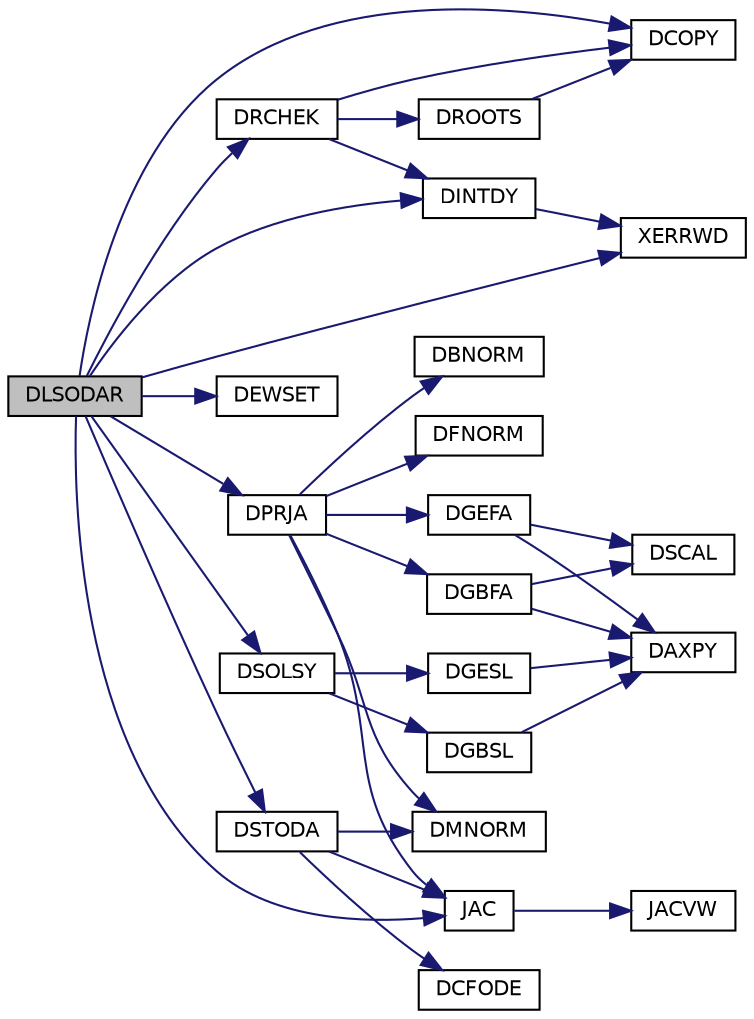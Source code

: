 digraph G
{
  edge [fontname="Helvetica",fontsize="10",labelfontname="Helvetica",labelfontsize="10"];
  node [fontname="Helvetica",fontsize="10",shape=record];
  rankdir=LR;
  Node1 [label="DLSODAR",height=0.2,width=0.4,color="black", fillcolor="grey75", style="filled" fontcolor="black"];
  Node1 -> Node2 [color="midnightblue",fontsize="10",style="solid",fontname="Helvetica"];
  Node2 [label="DCOPY",height=0.2,width=0.4,color="black", fillcolor="white", style="filled",URL="$opkda2_8f.html#a4bccdfd342c4859fb72167730096409d"];
  Node1 -> Node3 [color="midnightblue",fontsize="10",style="solid",fontname="Helvetica"];
  Node3 [label="DEWSET",height=0.2,width=0.4,color="black", fillcolor="white", style="filled",URL="$opkda1_8f.html#a7e2875635024f372ed49a93b0fd99767"];
  Node1 -> Node4 [color="midnightblue",fontsize="10",style="solid",fontname="Helvetica"];
  Node4 [label="DINTDY",height=0.2,width=0.4,color="black", fillcolor="white", style="filled",URL="$opkda1_8f.html#a884559759f834303a611b141c29c071b"];
  Node4 -> Node5 [color="midnightblue",fontsize="10",style="solid",fontname="Helvetica"];
  Node5 [label="XERRWD",height=0.2,width=0.4,color="black", fillcolor="white", style="filled",URL="$opkda2_8f.html#ac702022c449624bec062dbb09eccccd0"];
  Node1 -> Node6 [color="midnightblue",fontsize="10",style="solid",fontname="Helvetica"];
  Node6 [label="DPRJA",height=0.2,width=0.4,color="black", fillcolor="white", style="filled",URL="$opkda1_8f.html#a0f4c6b47dff20bf7db636df53aad9d9f"];
  Node6 -> Node7 [color="midnightblue",fontsize="10",style="solid",fontname="Helvetica"];
  Node7 [label="DBNORM",height=0.2,width=0.4,color="black", fillcolor="white", style="filled",URL="$opkda1_8f.html#ad8009a8b2caa8c51fcbe6692830de2e4"];
  Node6 -> Node8 [color="midnightblue",fontsize="10",style="solid",fontname="Helvetica"];
  Node8 [label="DFNORM",height=0.2,width=0.4,color="black", fillcolor="white", style="filled",URL="$opkda1_8f.html#af954234e205c5ab0fa82dfa5f8247425"];
  Node6 -> Node9 [color="midnightblue",fontsize="10",style="solid",fontname="Helvetica"];
  Node9 [label="DGBFA",height=0.2,width=0.4,color="black", fillcolor="white", style="filled",URL="$opkda2_8f.html#ac4c5614c38d9b71ef0f1a1966c9ba95d"];
  Node9 -> Node10 [color="midnightblue",fontsize="10",style="solid",fontname="Helvetica"];
  Node10 [label="DAXPY",height=0.2,width=0.4,color="black", fillcolor="white", style="filled",URL="$opkda2_8f.html#aab33f5d0b86ce882c644ed8ebef0d37a"];
  Node9 -> Node11 [color="midnightblue",fontsize="10",style="solid",fontname="Helvetica"];
  Node11 [label="DSCAL",height=0.2,width=0.4,color="black", fillcolor="white", style="filled",URL="$opkda2_8f.html#a01717dda8d7fc23df8e65fb4ab83c243"];
  Node6 -> Node12 [color="midnightblue",fontsize="10",style="solid",fontname="Helvetica"];
  Node12 [label="DGEFA",height=0.2,width=0.4,color="black", fillcolor="white", style="filled",URL="$opkda2_8f.html#a036d3c51b8c1de02f74beb2ce11bc50c"];
  Node12 -> Node10 [color="midnightblue",fontsize="10",style="solid",fontname="Helvetica"];
  Node12 -> Node11 [color="midnightblue",fontsize="10",style="solid",fontname="Helvetica"];
  Node6 -> Node13 [color="midnightblue",fontsize="10",style="solid",fontname="Helvetica"];
  Node13 [label="DMNORM",height=0.2,width=0.4,color="black", fillcolor="white", style="filled",URL="$opkda1_8f.html#ab4678d94fb5ab0f494125b001af7be1f"];
  Node6 -> Node14 [color="midnightblue",fontsize="10",style="solid",fontname="Helvetica"];
  Node14 [label="JAC",height=0.2,width=0.4,color="black", fillcolor="white", style="filled",URL="$nautilus_8f90.html#a788858b251b77eee1d000889202dc641"];
  Node14 -> Node15 [color="midnightblue",fontsize="10",style="solid",fontname="Helvetica"];
  Node15 [label="JACVW",height=0.2,width=0.4,color="black", fillcolor="white", style="filled",URL="$nls__odes_8f90.html#aa4399e19ae8bf5b6ef3102b2a75329cc"];
  Node1 -> Node16 [color="midnightblue",fontsize="10",style="solid",fontname="Helvetica"];
  Node16 [label="DRCHEK",height=0.2,width=0.4,color="black", fillcolor="white", style="filled",URL="$opkda1_8f.html#aa2830c5c3a8fd0298df234be5261e59d"];
  Node16 -> Node2 [color="midnightblue",fontsize="10",style="solid",fontname="Helvetica"];
  Node16 -> Node4 [color="midnightblue",fontsize="10",style="solid",fontname="Helvetica"];
  Node16 -> Node17 [color="midnightblue",fontsize="10",style="solid",fontname="Helvetica"];
  Node17 [label="DROOTS",height=0.2,width=0.4,color="black", fillcolor="white", style="filled",URL="$opkda1_8f.html#ab04bbc07c165f9eadc3e5e13fc563cb9"];
  Node17 -> Node2 [color="midnightblue",fontsize="10",style="solid",fontname="Helvetica"];
  Node1 -> Node18 [color="midnightblue",fontsize="10",style="solid",fontname="Helvetica"];
  Node18 [label="DSOLSY",height=0.2,width=0.4,color="black", fillcolor="white", style="filled",URL="$opkda1_8f.html#a25b968f6dbc71a6aeeeef4eab2a94e49"];
  Node18 -> Node19 [color="midnightblue",fontsize="10",style="solid",fontname="Helvetica"];
  Node19 [label="DGBSL",height=0.2,width=0.4,color="black", fillcolor="white", style="filled",URL="$opkda2_8f.html#afcc4a44cd12b165cb47ea2de8c2a6215"];
  Node19 -> Node10 [color="midnightblue",fontsize="10",style="solid",fontname="Helvetica"];
  Node18 -> Node20 [color="midnightblue",fontsize="10",style="solid",fontname="Helvetica"];
  Node20 [label="DGESL",height=0.2,width=0.4,color="black", fillcolor="white", style="filled",URL="$opkda2_8f.html#a9f9582245ed42239b8958601ad45b277"];
  Node20 -> Node10 [color="midnightblue",fontsize="10",style="solid",fontname="Helvetica"];
  Node1 -> Node21 [color="midnightblue",fontsize="10",style="solid",fontname="Helvetica"];
  Node21 [label="DSTODA",height=0.2,width=0.4,color="black", fillcolor="white", style="filled",URL="$opkda1_8f.html#aa00976345b7f4fb84af59820b1d5d2a9"];
  Node21 -> Node22 [color="midnightblue",fontsize="10",style="solid",fontname="Helvetica"];
  Node22 [label="DCFODE",height=0.2,width=0.4,color="black", fillcolor="white", style="filled",URL="$opkda1_8f.html#a243334276bcf8d8b0b015fd77a053847"];
  Node21 -> Node13 [color="midnightblue",fontsize="10",style="solid",fontname="Helvetica"];
  Node21 -> Node14 [color="midnightblue",fontsize="10",style="solid",fontname="Helvetica"];
  Node1 -> Node14 [color="midnightblue",fontsize="10",style="solid",fontname="Helvetica"];
  Node1 -> Node5 [color="midnightblue",fontsize="10",style="solid",fontname="Helvetica"];
}
